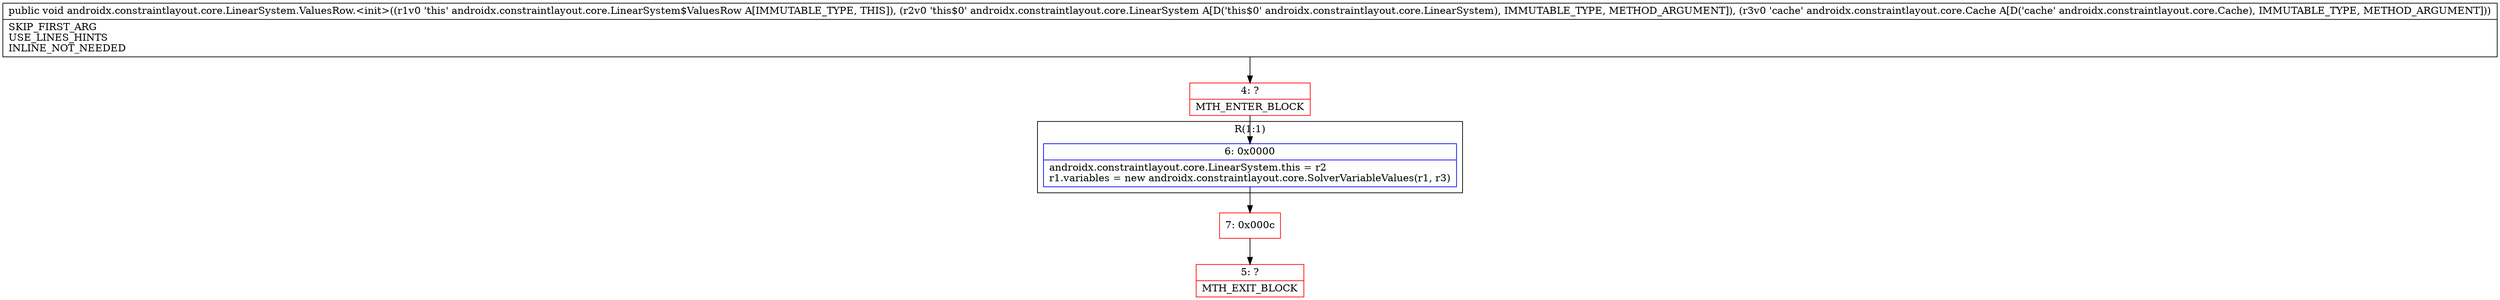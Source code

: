digraph "CFG forandroidx.constraintlayout.core.LinearSystem.ValuesRow.\<init\>(Landroidx\/constraintlayout\/core\/LinearSystem;Landroidx\/constraintlayout\/core\/Cache;)V" {
subgraph cluster_Region_1946881796 {
label = "R(1:1)";
node [shape=record,color=blue];
Node_6 [shape=record,label="{6\:\ 0x0000|androidx.constraintlayout.core.LinearSystem.this = r2\lr1.variables = new androidx.constraintlayout.core.SolverVariableValues(r1, r3)\l}"];
}
Node_4 [shape=record,color=red,label="{4\:\ ?|MTH_ENTER_BLOCK\l}"];
Node_7 [shape=record,color=red,label="{7\:\ 0x000c}"];
Node_5 [shape=record,color=red,label="{5\:\ ?|MTH_EXIT_BLOCK\l}"];
MethodNode[shape=record,label="{public void androidx.constraintlayout.core.LinearSystem.ValuesRow.\<init\>((r1v0 'this' androidx.constraintlayout.core.LinearSystem$ValuesRow A[IMMUTABLE_TYPE, THIS]), (r2v0 'this$0' androidx.constraintlayout.core.LinearSystem A[D('this$0' androidx.constraintlayout.core.LinearSystem), IMMUTABLE_TYPE, METHOD_ARGUMENT]), (r3v0 'cache' androidx.constraintlayout.core.Cache A[D('cache' androidx.constraintlayout.core.Cache), IMMUTABLE_TYPE, METHOD_ARGUMENT]))  | SKIP_FIRST_ARG\lUSE_LINES_HINTS\lINLINE_NOT_NEEDED\l}"];
MethodNode -> Node_4;Node_6 -> Node_7;
Node_4 -> Node_6;
Node_7 -> Node_5;
}

